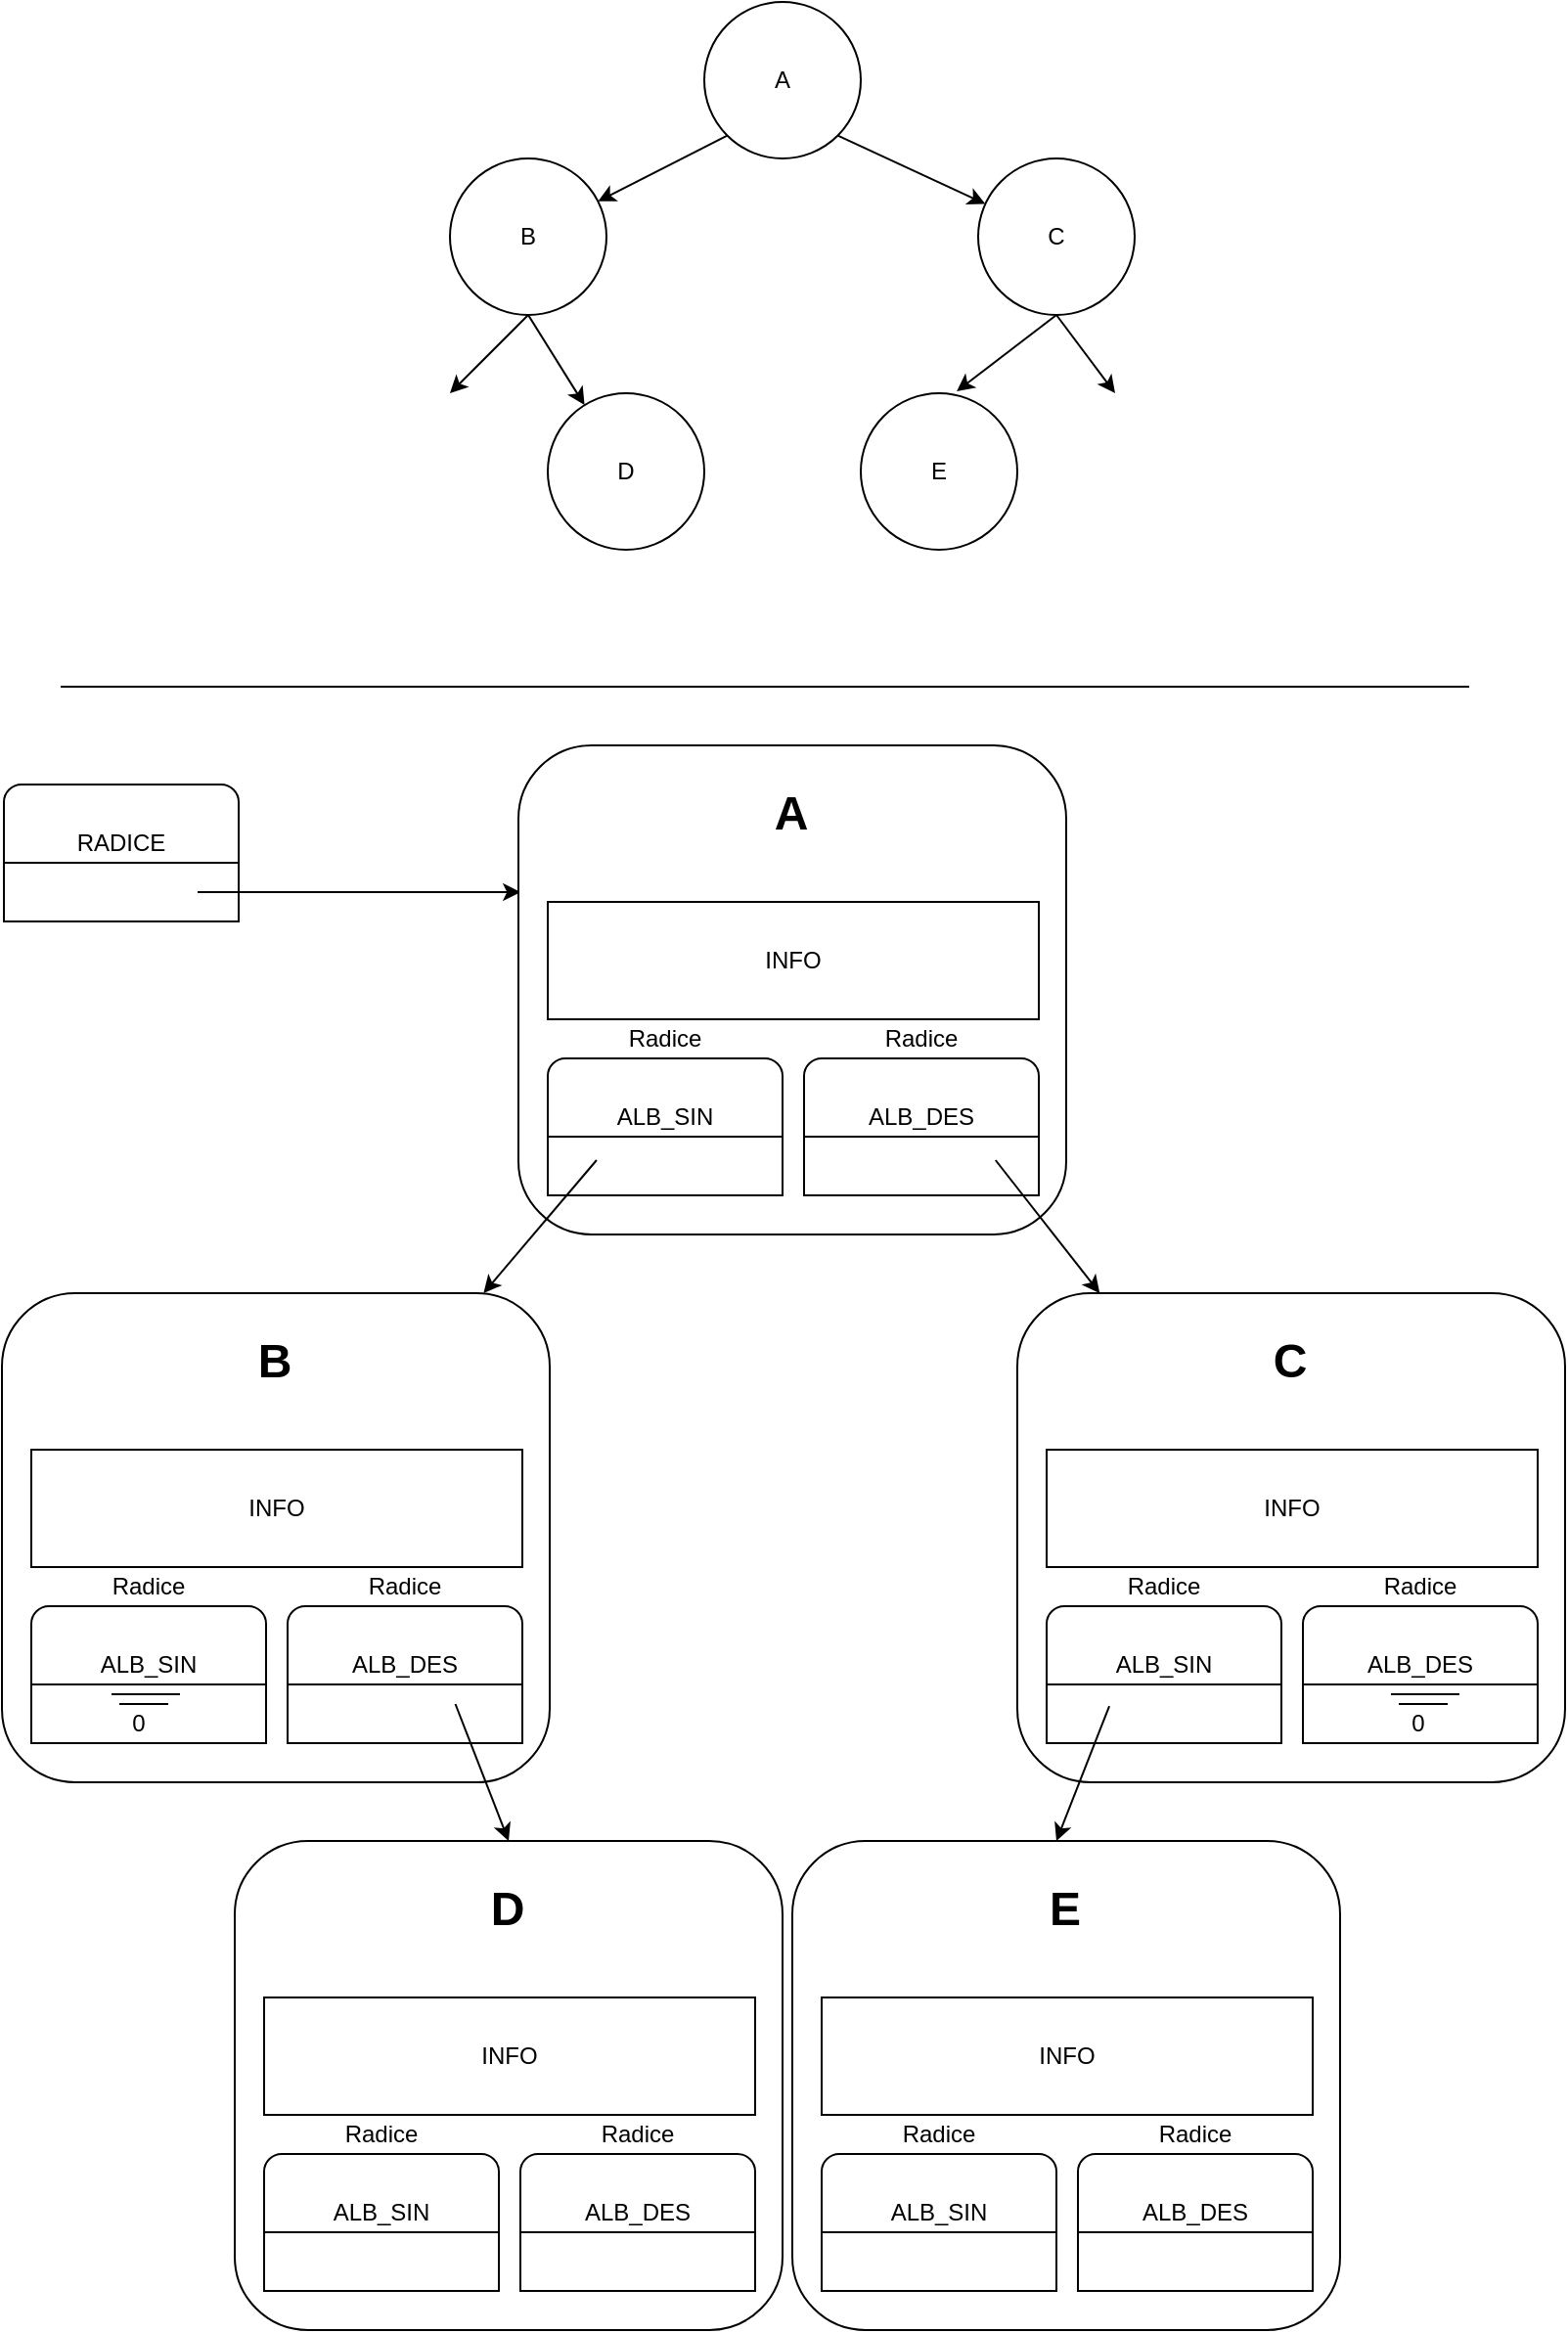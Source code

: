 <mxfile>
    <diagram id="pYxJbMKHvT_2Ee1STpgO" name="Page-1">
        <mxGraphModel dx="1060" dy="465" grid="1" gridSize="10" guides="1" tooltips="1" connect="1" arrows="1" fold="1" page="1" pageScale="1" pageWidth="827" pageHeight="1169" math="0" shadow="0">
            <root>
                <mxCell id="0"/>
                <mxCell id="1" parent="0"/>
                <mxCell id="8" style="edgeStyle=none;rounded=0;orthogonalLoop=1;jettySize=auto;html=1;exitX=1;exitY=1;exitDx=0;exitDy=0;" edge="1" parent="1" source="2" target="4">
                    <mxGeometry relative="1" as="geometry"/>
                </mxCell>
                <mxCell id="9" style="edgeStyle=none;rounded=0;orthogonalLoop=1;jettySize=auto;html=1;exitX=0;exitY=1;exitDx=0;exitDy=0;" edge="1" parent="1" source="2" target="3">
                    <mxGeometry relative="1" as="geometry"/>
                </mxCell>
                <mxCell id="2" value="" style="ellipse;whiteSpace=wrap;html=1;aspect=fixed;" vertex="1" parent="1">
                    <mxGeometry x="369" y="10" width="80" height="80" as="geometry"/>
                </mxCell>
                <mxCell id="10" style="edgeStyle=none;rounded=0;orthogonalLoop=1;jettySize=auto;html=1;exitX=0.5;exitY=1;exitDx=0;exitDy=0;" edge="1" parent="1" source="3" target="5">
                    <mxGeometry relative="1" as="geometry"/>
                </mxCell>
                <mxCell id="13" style="edgeStyle=none;rounded=0;orthogonalLoop=1;jettySize=auto;html=1;exitX=0.5;exitY=1;exitDx=0;exitDy=0;" edge="1" parent="1" source="3">
                    <mxGeometry relative="1" as="geometry">
                        <mxPoint x="239" y="210" as="targetPoint"/>
                    </mxGeometry>
                </mxCell>
                <mxCell id="3" value="B" style="ellipse;whiteSpace=wrap;html=1;aspect=fixed;" vertex="1" parent="1">
                    <mxGeometry x="239" y="90" width="80" height="80" as="geometry"/>
                </mxCell>
                <mxCell id="11" style="edgeStyle=none;rounded=0;orthogonalLoop=1;jettySize=auto;html=1;exitX=0.5;exitY=1;exitDx=0;exitDy=0;entryX=0.613;entryY=-0.012;entryDx=0;entryDy=0;entryPerimeter=0;" edge="1" parent="1" source="4" target="6">
                    <mxGeometry relative="1" as="geometry"/>
                </mxCell>
                <mxCell id="12" style="edgeStyle=none;rounded=0;orthogonalLoop=1;jettySize=auto;html=1;exitX=0.5;exitY=1;exitDx=0;exitDy=0;" edge="1" parent="1" source="4">
                    <mxGeometry relative="1" as="geometry">
                        <mxPoint x="579" y="210" as="targetPoint"/>
                    </mxGeometry>
                </mxCell>
                <mxCell id="4" value="C" style="ellipse;whiteSpace=wrap;html=1;aspect=fixed;" vertex="1" parent="1">
                    <mxGeometry x="509" y="90" width="80" height="80" as="geometry"/>
                </mxCell>
                <mxCell id="5" value="D" style="ellipse;whiteSpace=wrap;html=1;aspect=fixed;" vertex="1" parent="1">
                    <mxGeometry x="289" y="210" width="80" height="80" as="geometry"/>
                </mxCell>
                <mxCell id="6" value="E" style="ellipse;whiteSpace=wrap;html=1;aspect=fixed;" vertex="1" parent="1">
                    <mxGeometry x="449" y="210" width="80" height="80" as="geometry"/>
                </mxCell>
                <mxCell id="14" value="A" style="text;html=1;strokeColor=none;fillColor=none;align=center;verticalAlign=middle;whiteSpace=wrap;rounded=0;" vertex="1" parent="1">
                    <mxGeometry x="389" y="40" width="40" height="20" as="geometry"/>
                </mxCell>
                <mxCell id="15" value="" style="endArrow=none;html=1;" edge="1" parent="1">
                    <mxGeometry width="50" height="50" relative="1" as="geometry">
                        <mxPoint x="40" y="360" as="sourcePoint"/>
                        <mxPoint x="760" y="360" as="targetPoint"/>
                    </mxGeometry>
                </mxCell>
                <mxCell id="16" value="RADICE&lt;br&gt;" style="rounded=1;whiteSpace=wrap;html=1;" vertex="1" parent="1">
                    <mxGeometry x="11" y="410" width="120" height="60" as="geometry"/>
                </mxCell>
                <mxCell id="17" value="" style="rounded=0;whiteSpace=wrap;html=1;" vertex="1" parent="1">
                    <mxGeometry x="11" y="450" width="120" height="30" as="geometry"/>
                </mxCell>
                <mxCell id="19" value="" style="endArrow=classic;html=1;entryX=0.004;entryY=0.3;entryDx=0;entryDy=0;entryPerimeter=0;" edge="1" parent="1" target="22">
                    <mxGeometry width="50" height="50" relative="1" as="geometry">
                        <mxPoint x="110" y="465" as="sourcePoint"/>
                        <mxPoint x="250" y="465" as="targetPoint"/>
                    </mxGeometry>
                </mxCell>
                <mxCell id="97" style="edgeStyle=none;rounded=0;orthogonalLoop=1;jettySize=auto;html=1;exitX=0;exitY=1;exitDx=0;exitDy=0;" edge="1" parent="1" source="22">
                    <mxGeometry relative="1" as="geometry">
                        <mxPoint x="274.571" y="640.286" as="targetPoint"/>
                    </mxGeometry>
                </mxCell>
                <mxCell id="22" value="" style="rounded=1;whiteSpace=wrap;html=1;" vertex="1" parent="1">
                    <mxGeometry x="274" y="390" width="280" height="250" as="geometry"/>
                </mxCell>
                <mxCell id="23" value="INFO" style="rounded=0;whiteSpace=wrap;html=1;" vertex="1" parent="1">
                    <mxGeometry x="289" y="470" width="251" height="60" as="geometry"/>
                </mxCell>
                <mxCell id="24" value="ALB_SIN" style="rounded=1;whiteSpace=wrap;html=1;" vertex="1" parent="1">
                    <mxGeometry x="289" y="550" width="120" height="60" as="geometry"/>
                </mxCell>
                <mxCell id="25" value="ALB_DES" style="rounded=1;whiteSpace=wrap;html=1;" vertex="1" parent="1">
                    <mxGeometry x="420" y="550" width="120" height="60" as="geometry"/>
                </mxCell>
                <mxCell id="26" value="&lt;b&gt;&lt;font style=&quot;font-size: 24px&quot;&gt;A&lt;/font&gt;&lt;/b&gt;" style="text;html=1;strokeColor=none;fillColor=none;align=center;verticalAlign=middle;whiteSpace=wrap;rounded=0;" vertex="1" parent="1">
                    <mxGeometry x="368" y="400" width="91" height="50" as="geometry"/>
                </mxCell>
                <mxCell id="32" value="" style="rounded=0;whiteSpace=wrap;html=1;" vertex="1" parent="1">
                    <mxGeometry x="289" y="590" width="120" height="30" as="geometry"/>
                </mxCell>
                <mxCell id="33" value="" style="rounded=0;whiteSpace=wrap;html=1;" vertex="1" parent="1">
                    <mxGeometry x="420" y="590" width="120" height="30" as="geometry"/>
                </mxCell>
                <mxCell id="41" value="Radice" style="text;html=1;strokeColor=none;fillColor=none;align=center;verticalAlign=middle;whiteSpace=wrap;rounded=0;" vertex="1" parent="1">
                    <mxGeometry x="329" y="530" width="40" height="20" as="geometry"/>
                </mxCell>
                <mxCell id="42" value="Radice" style="text;html=1;strokeColor=none;fillColor=none;align=center;verticalAlign=middle;whiteSpace=wrap;rounded=0;" vertex="1" parent="1">
                    <mxGeometry x="460" y="530" width="40" height="20" as="geometry"/>
                </mxCell>
                <mxCell id="43" value="" style="rounded=1;whiteSpace=wrap;html=1;" vertex="1" parent="1">
                    <mxGeometry x="10" y="670" width="280" height="250" as="geometry"/>
                </mxCell>
                <mxCell id="44" value="INFO" style="rounded=0;whiteSpace=wrap;html=1;" vertex="1" parent="1">
                    <mxGeometry x="25" y="750" width="251" height="60" as="geometry"/>
                </mxCell>
                <mxCell id="45" value="ALB_SIN" style="rounded=1;whiteSpace=wrap;html=1;" vertex="1" parent="1">
                    <mxGeometry x="25" y="830" width="120" height="60" as="geometry"/>
                </mxCell>
                <mxCell id="46" value="ALB_DES" style="rounded=1;whiteSpace=wrap;html=1;" vertex="1" parent="1">
                    <mxGeometry x="156" y="830" width="120" height="60" as="geometry"/>
                </mxCell>
                <mxCell id="47" value="&lt;span style=&quot;font-size: 24px&quot;&gt;&lt;b&gt;B&lt;/b&gt;&lt;/span&gt;" style="text;html=1;strokeColor=none;fillColor=none;align=center;verticalAlign=middle;whiteSpace=wrap;rounded=0;" vertex="1" parent="1">
                    <mxGeometry x="104" y="680" width="91" height="50" as="geometry"/>
                </mxCell>
                <mxCell id="48" value="" style="rounded=0;whiteSpace=wrap;html=1;" vertex="1" parent="1">
                    <mxGeometry x="25" y="870" width="120" height="30" as="geometry"/>
                </mxCell>
                <mxCell id="49" value="" style="rounded=0;whiteSpace=wrap;html=1;" vertex="1" parent="1">
                    <mxGeometry x="156" y="870" width="120" height="30" as="geometry"/>
                </mxCell>
                <mxCell id="50" value="Radice" style="text;html=1;strokeColor=none;fillColor=none;align=center;verticalAlign=middle;whiteSpace=wrap;rounded=0;" vertex="1" parent="1">
                    <mxGeometry x="65" y="810" width="40" height="20" as="geometry"/>
                </mxCell>
                <mxCell id="51" value="Radice" style="text;html=1;strokeColor=none;fillColor=none;align=center;verticalAlign=middle;whiteSpace=wrap;rounded=0;" vertex="1" parent="1">
                    <mxGeometry x="196" y="810" width="40" height="20" as="geometry"/>
                </mxCell>
                <mxCell id="52" value="" style="rounded=1;whiteSpace=wrap;html=1;" vertex="1" parent="1">
                    <mxGeometry x="529" y="670" width="280" height="250" as="geometry"/>
                </mxCell>
                <mxCell id="53" value="INFO" style="rounded=0;whiteSpace=wrap;html=1;" vertex="1" parent="1">
                    <mxGeometry x="544" y="750" width="251" height="60" as="geometry"/>
                </mxCell>
                <mxCell id="54" value="ALB_SIN" style="rounded=1;whiteSpace=wrap;html=1;" vertex="1" parent="1">
                    <mxGeometry x="544" y="830" width="120" height="60" as="geometry"/>
                </mxCell>
                <mxCell id="55" value="ALB_DES" style="rounded=1;whiteSpace=wrap;html=1;" vertex="1" parent="1">
                    <mxGeometry x="675" y="830" width="120" height="60" as="geometry"/>
                </mxCell>
                <mxCell id="56" value="&lt;b&gt;&lt;font style=&quot;font-size: 24px&quot;&gt;C&lt;/font&gt;&lt;/b&gt;" style="text;html=1;strokeColor=none;fillColor=none;align=center;verticalAlign=middle;whiteSpace=wrap;rounded=0;" vertex="1" parent="1">
                    <mxGeometry x="623" y="680" width="91" height="50" as="geometry"/>
                </mxCell>
                <mxCell id="57" value="" style="rounded=0;whiteSpace=wrap;html=1;" vertex="1" parent="1">
                    <mxGeometry x="544" y="870" width="120" height="30" as="geometry"/>
                </mxCell>
                <mxCell id="58" value="" style="rounded=0;whiteSpace=wrap;html=1;" vertex="1" parent="1">
                    <mxGeometry x="675" y="870" width="120" height="30" as="geometry"/>
                </mxCell>
                <mxCell id="59" value="Radice" style="text;html=1;strokeColor=none;fillColor=none;align=center;verticalAlign=middle;whiteSpace=wrap;rounded=0;" vertex="1" parent="1">
                    <mxGeometry x="584" y="810" width="40" height="20" as="geometry"/>
                </mxCell>
                <mxCell id="60" value="Radice" style="text;html=1;strokeColor=none;fillColor=none;align=center;verticalAlign=middle;whiteSpace=wrap;rounded=0;" vertex="1" parent="1">
                    <mxGeometry x="715" y="810" width="40" height="20" as="geometry"/>
                </mxCell>
                <mxCell id="61" value="" style="rounded=1;whiteSpace=wrap;html=1;" vertex="1" parent="1">
                    <mxGeometry x="129" y="950" width="280" height="250" as="geometry"/>
                </mxCell>
                <mxCell id="62" value="INFO" style="rounded=0;whiteSpace=wrap;html=1;" vertex="1" parent="1">
                    <mxGeometry x="144" y="1030" width="251" height="60" as="geometry"/>
                </mxCell>
                <mxCell id="63" value="ALB_SIN" style="rounded=1;whiteSpace=wrap;html=1;" vertex="1" parent="1">
                    <mxGeometry x="144" y="1110" width="120" height="60" as="geometry"/>
                </mxCell>
                <mxCell id="64" value="ALB_DES" style="rounded=1;whiteSpace=wrap;html=1;" vertex="1" parent="1">
                    <mxGeometry x="275" y="1110" width="120" height="60" as="geometry"/>
                </mxCell>
                <mxCell id="65" value="&lt;b&gt;&lt;font style=&quot;font-size: 24px&quot;&gt;D&lt;/font&gt;&lt;/b&gt;" style="text;html=1;strokeColor=none;fillColor=none;align=center;verticalAlign=middle;whiteSpace=wrap;rounded=0;" vertex="1" parent="1">
                    <mxGeometry x="223" y="960" width="91" height="50" as="geometry"/>
                </mxCell>
                <mxCell id="66" value="" style="rounded=0;whiteSpace=wrap;html=1;" vertex="1" parent="1">
                    <mxGeometry x="144" y="1150" width="120" height="30" as="geometry"/>
                </mxCell>
                <mxCell id="67" value="" style="rounded=0;whiteSpace=wrap;html=1;" vertex="1" parent="1">
                    <mxGeometry x="275" y="1150" width="120" height="30" as="geometry"/>
                </mxCell>
                <mxCell id="68" value="Radice" style="text;html=1;strokeColor=none;fillColor=none;align=center;verticalAlign=middle;whiteSpace=wrap;rounded=0;" vertex="1" parent="1">
                    <mxGeometry x="184" y="1090" width="40" height="20" as="geometry"/>
                </mxCell>
                <mxCell id="69" value="Radice" style="text;html=1;strokeColor=none;fillColor=none;align=center;verticalAlign=middle;whiteSpace=wrap;rounded=0;" vertex="1" parent="1">
                    <mxGeometry x="315" y="1090" width="40" height="20" as="geometry"/>
                </mxCell>
                <mxCell id="79" value="" style="rounded=1;whiteSpace=wrap;html=1;" vertex="1" parent="1">
                    <mxGeometry x="414" y="950" width="280" height="250" as="geometry"/>
                </mxCell>
                <mxCell id="80" value="INFO" style="rounded=0;whiteSpace=wrap;html=1;" vertex="1" parent="1">
                    <mxGeometry x="429" y="1030" width="251" height="60" as="geometry"/>
                </mxCell>
                <mxCell id="81" value="ALB_SIN" style="rounded=1;whiteSpace=wrap;html=1;" vertex="1" parent="1">
                    <mxGeometry x="429" y="1110" width="120" height="60" as="geometry"/>
                </mxCell>
                <mxCell id="82" value="ALB_DES" style="rounded=1;whiteSpace=wrap;html=1;" vertex="1" parent="1">
                    <mxGeometry x="560" y="1110" width="120" height="60" as="geometry"/>
                </mxCell>
                <mxCell id="83" value="&lt;b&gt;&lt;font style=&quot;font-size: 24px&quot;&gt;E&lt;/font&gt;&lt;/b&gt;" style="text;html=1;strokeColor=none;fillColor=none;align=center;verticalAlign=middle;whiteSpace=wrap;rounded=0;" vertex="1" parent="1">
                    <mxGeometry x="508" y="960" width="91" height="50" as="geometry"/>
                </mxCell>
                <mxCell id="84" value="" style="rounded=0;whiteSpace=wrap;html=1;" vertex="1" parent="1">
                    <mxGeometry x="429" y="1150" width="120" height="30" as="geometry"/>
                </mxCell>
                <mxCell id="85" value="" style="rounded=0;whiteSpace=wrap;html=1;" vertex="1" parent="1">
                    <mxGeometry x="560" y="1150" width="120" height="30" as="geometry"/>
                </mxCell>
                <mxCell id="86" value="Radice" style="text;html=1;strokeColor=none;fillColor=none;align=center;verticalAlign=middle;whiteSpace=wrap;rounded=0;" vertex="1" parent="1">
                    <mxGeometry x="469" y="1090" width="40" height="20" as="geometry"/>
                </mxCell>
                <mxCell id="87" value="Radice" style="text;html=1;strokeColor=none;fillColor=none;align=center;verticalAlign=middle;whiteSpace=wrap;rounded=0;" vertex="1" parent="1">
                    <mxGeometry x="600" y="1090" width="40" height="20" as="geometry"/>
                </mxCell>
                <mxCell id="89" value="" style="endArrow=none;html=1;" edge="1" parent="1">
                    <mxGeometry width="50" height="50" relative="1" as="geometry">
                        <mxPoint x="60" y="870" as="sourcePoint"/>
                        <mxPoint x="110" y="870" as="targetPoint"/>
                    </mxGeometry>
                </mxCell>
                <mxCell id="90" value="" style="endArrow=none;html=1;" edge="1" parent="1">
                    <mxGeometry width="50" height="50" relative="1" as="geometry">
                        <mxPoint x="70" y="880" as="sourcePoint"/>
                        <mxPoint x="95" y="880" as="targetPoint"/>
                    </mxGeometry>
                </mxCell>
                <mxCell id="91" value="" style="endArrow=none;html=1;" edge="1" parent="1">
                    <mxGeometry width="50" height="50" relative="1" as="geometry">
                        <mxPoint x="66" y="875" as="sourcePoint"/>
                        <mxPoint x="101" y="875" as="targetPoint"/>
                    </mxGeometry>
                </mxCell>
                <mxCell id="92" value="0" style="text;html=1;strokeColor=none;fillColor=none;align=center;verticalAlign=middle;whiteSpace=wrap;rounded=0;" vertex="1" parent="1">
                    <mxGeometry x="60" y="880" width="40" height="20" as="geometry"/>
                </mxCell>
                <mxCell id="93" value="" style="endArrow=none;html=1;" edge="1" parent="1">
                    <mxGeometry width="50" height="50" relative="1" as="geometry">
                        <mxPoint x="714" y="870" as="sourcePoint"/>
                        <mxPoint x="764" y="870" as="targetPoint"/>
                    </mxGeometry>
                </mxCell>
                <mxCell id="94" value="" style="endArrow=none;html=1;" edge="1" parent="1">
                    <mxGeometry width="50" height="50" relative="1" as="geometry">
                        <mxPoint x="724" y="880" as="sourcePoint"/>
                        <mxPoint x="749" y="880" as="targetPoint"/>
                    </mxGeometry>
                </mxCell>
                <mxCell id="95" value="" style="endArrow=none;html=1;" edge="1" parent="1">
                    <mxGeometry width="50" height="50" relative="1" as="geometry">
                        <mxPoint x="720" y="875" as="sourcePoint"/>
                        <mxPoint x="755" y="875" as="targetPoint"/>
                    </mxGeometry>
                </mxCell>
                <mxCell id="96" value="0" style="text;html=1;strokeColor=none;fillColor=none;align=center;verticalAlign=middle;whiteSpace=wrap;rounded=0;" vertex="1" parent="1">
                    <mxGeometry x="714" y="880" width="40" height="20" as="geometry"/>
                </mxCell>
                <mxCell id="99" value="" style="endArrow=classic;html=1;exitX=0.208;exitY=0.4;exitDx=0;exitDy=0;exitPerimeter=0;" edge="1" parent="1" source="32" target="43">
                    <mxGeometry width="50" height="50" relative="1" as="geometry">
                        <mxPoint x="304" y="710" as="sourcePoint"/>
                        <mxPoint x="354" y="660" as="targetPoint"/>
                    </mxGeometry>
                </mxCell>
                <mxCell id="100" value="" style="endArrow=classic;html=1;exitX=0.208;exitY=0.4;exitDx=0;exitDy=0;exitPerimeter=0;" edge="1" parent="1" target="52">
                    <mxGeometry width="50" height="50" relative="1" as="geometry">
                        <mxPoint x="517.88" y="602" as="sourcePoint"/>
                        <mxPoint x="460.112" y="670" as="targetPoint"/>
                    </mxGeometry>
                </mxCell>
                <mxCell id="101" value="" style="endArrow=classic;html=1;exitX=0.208;exitY=0.4;exitDx=0;exitDy=0;exitPerimeter=0;entryX=0.5;entryY=0;entryDx=0;entryDy=0;" edge="1" parent="1" target="61">
                    <mxGeometry width="50" height="50" relative="1" as="geometry">
                        <mxPoint x="241.77" y="880" as="sourcePoint"/>
                        <mxPoint x="184.002" y="948" as="targetPoint"/>
                    </mxGeometry>
                </mxCell>
                <mxCell id="102" value="" style="endArrow=classic;html=1;exitX=0.267;exitY=0.367;exitDx=0;exitDy=0;exitPerimeter=0;" edge="1" parent="1" source="57">
                    <mxGeometry width="50" height="50" relative="1" as="geometry">
                        <mxPoint x="606.77" y="882" as="sourcePoint"/>
                        <mxPoint x="549.002" y="950" as="targetPoint"/>
                    </mxGeometry>
                </mxCell>
            </root>
        </mxGraphModel>
    </diagram>
</mxfile>